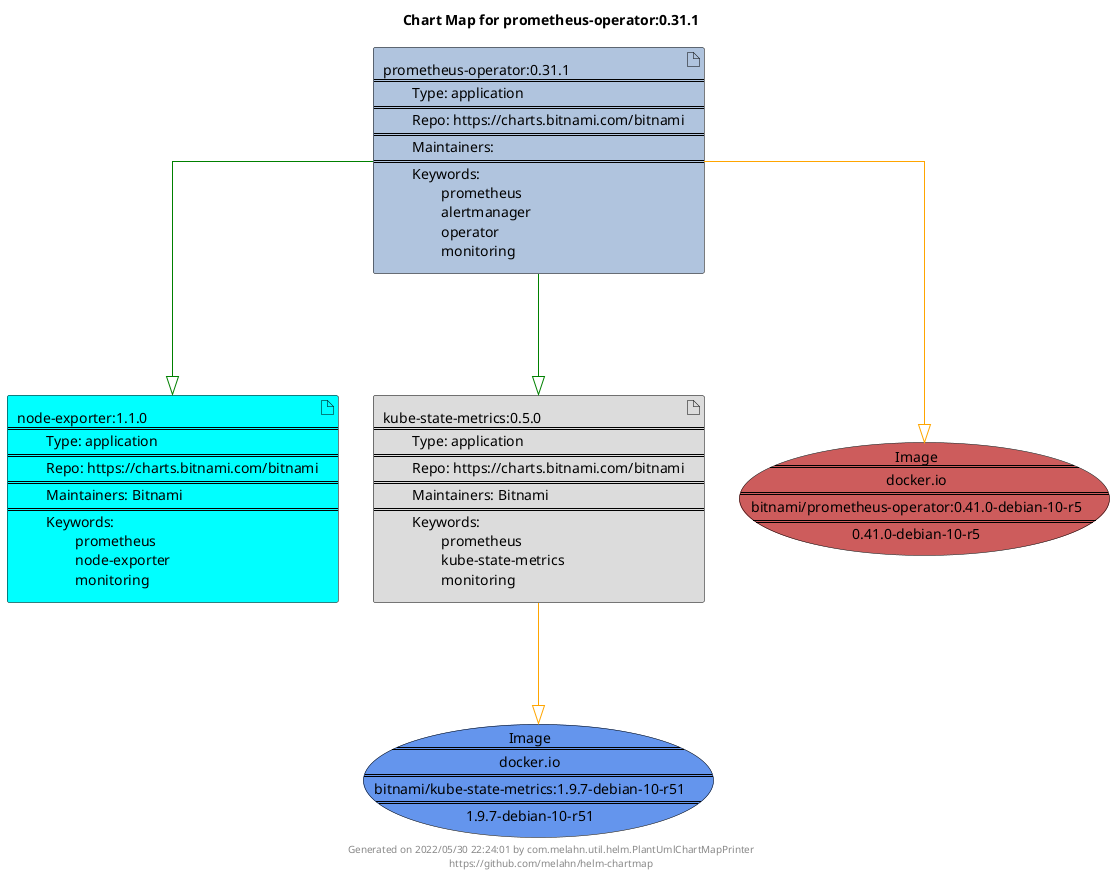 @startuml
skinparam linetype ortho
skinparam backgroundColor white
skinparam usecaseBorderColor black
skinparam usecaseArrowColor LightSlateGray
skinparam artifactBorderColor black
skinparam artifactArrowColor LightSlateGray

title Chart Map for prometheus-operator:0.31.1

'There are 3 referenced Helm Charts
artifact "prometheus-operator:0.31.1\n====\n\tType: application\n====\n\tRepo: https://charts.bitnami.com/bitnami\n====\n\tMaintainers: \n====\n\tKeywords: \n\t\tprometheus\n\t\talertmanager\n\t\toperator\n\t\tmonitoring" as prometheus_operator_0_31_1 #LightSteelBlue
artifact "node-exporter:1.1.0\n====\n\tType: application\n====\n\tRepo: https://charts.bitnami.com/bitnami\n====\n\tMaintainers: Bitnami\n====\n\tKeywords: \n\t\tprometheus\n\t\tnode-exporter\n\t\tmonitoring" as node_exporter_1_1_0 #Aqua
artifact "kube-state-metrics:0.5.0\n====\n\tType: application\n====\n\tRepo: https://charts.bitnami.com/bitnami\n====\n\tMaintainers: Bitnami\n====\n\tKeywords: \n\t\tprometheus\n\t\tkube-state-metrics\n\t\tmonitoring" as kube_state_metrics_0_5_0 #Gainsboro

'There are 2 referenced Docker Images
usecase "Image\n====\ndocker.io\n====\nbitnami/kube-state-metrics:1.9.7-debian-10-r51\n====\n1.9.7-debian-10-r51" as docker_io_bitnami_kube_state_metrics_1_9_7_debian_10_r51 #CornflowerBlue
usecase "Image\n====\ndocker.io\n====\nbitnami/prometheus-operator:0.41.0-debian-10-r5\n====\n0.41.0-debian-10-r5" as docker_io_bitnami_prometheus_operator_0_41_0_debian_10_r5 #IndianRed

'Chart Dependencies
prometheus_operator_0_31_1--[#green]-|>node_exporter_1_1_0
prometheus_operator_0_31_1--[#green]-|>kube_state_metrics_0_5_0
prometheus_operator_0_31_1--[#orange]-|>docker_io_bitnami_prometheus_operator_0_41_0_debian_10_r5
kube_state_metrics_0_5_0--[#orange]-|>docker_io_bitnami_kube_state_metrics_1_9_7_debian_10_r51

center footer Generated on 2022/05/30 22:24:01 by com.melahn.util.helm.PlantUmlChartMapPrinter\nhttps://github.com/melahn/helm-chartmap
@enduml
